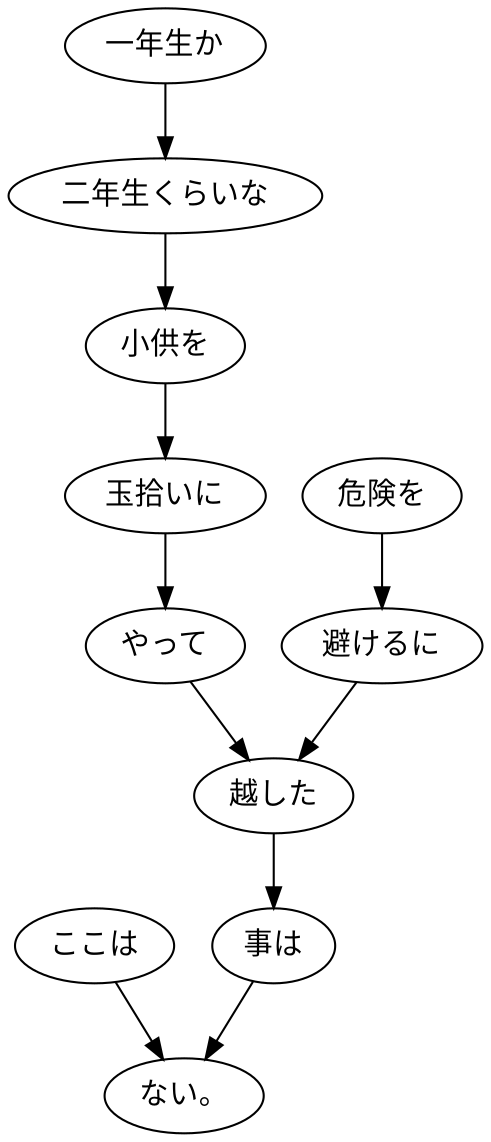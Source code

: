 digraph graph5111 {
	node0 [label="ここは"];
	node1 [label="一年生か"];
	node2 [label="二年生くらいな"];
	node3 [label="小供を"];
	node4 [label="玉拾いに"];
	node5 [label="やって"];
	node6 [label="危険を"];
	node7 [label="避けるに"];
	node8 [label="越した"];
	node9 [label="事は"];
	node10 [label="ない。"];
	node0 -> node10;
	node1 -> node2;
	node2 -> node3;
	node3 -> node4;
	node4 -> node5;
	node5 -> node8;
	node6 -> node7;
	node7 -> node8;
	node8 -> node9;
	node9 -> node10;
}

